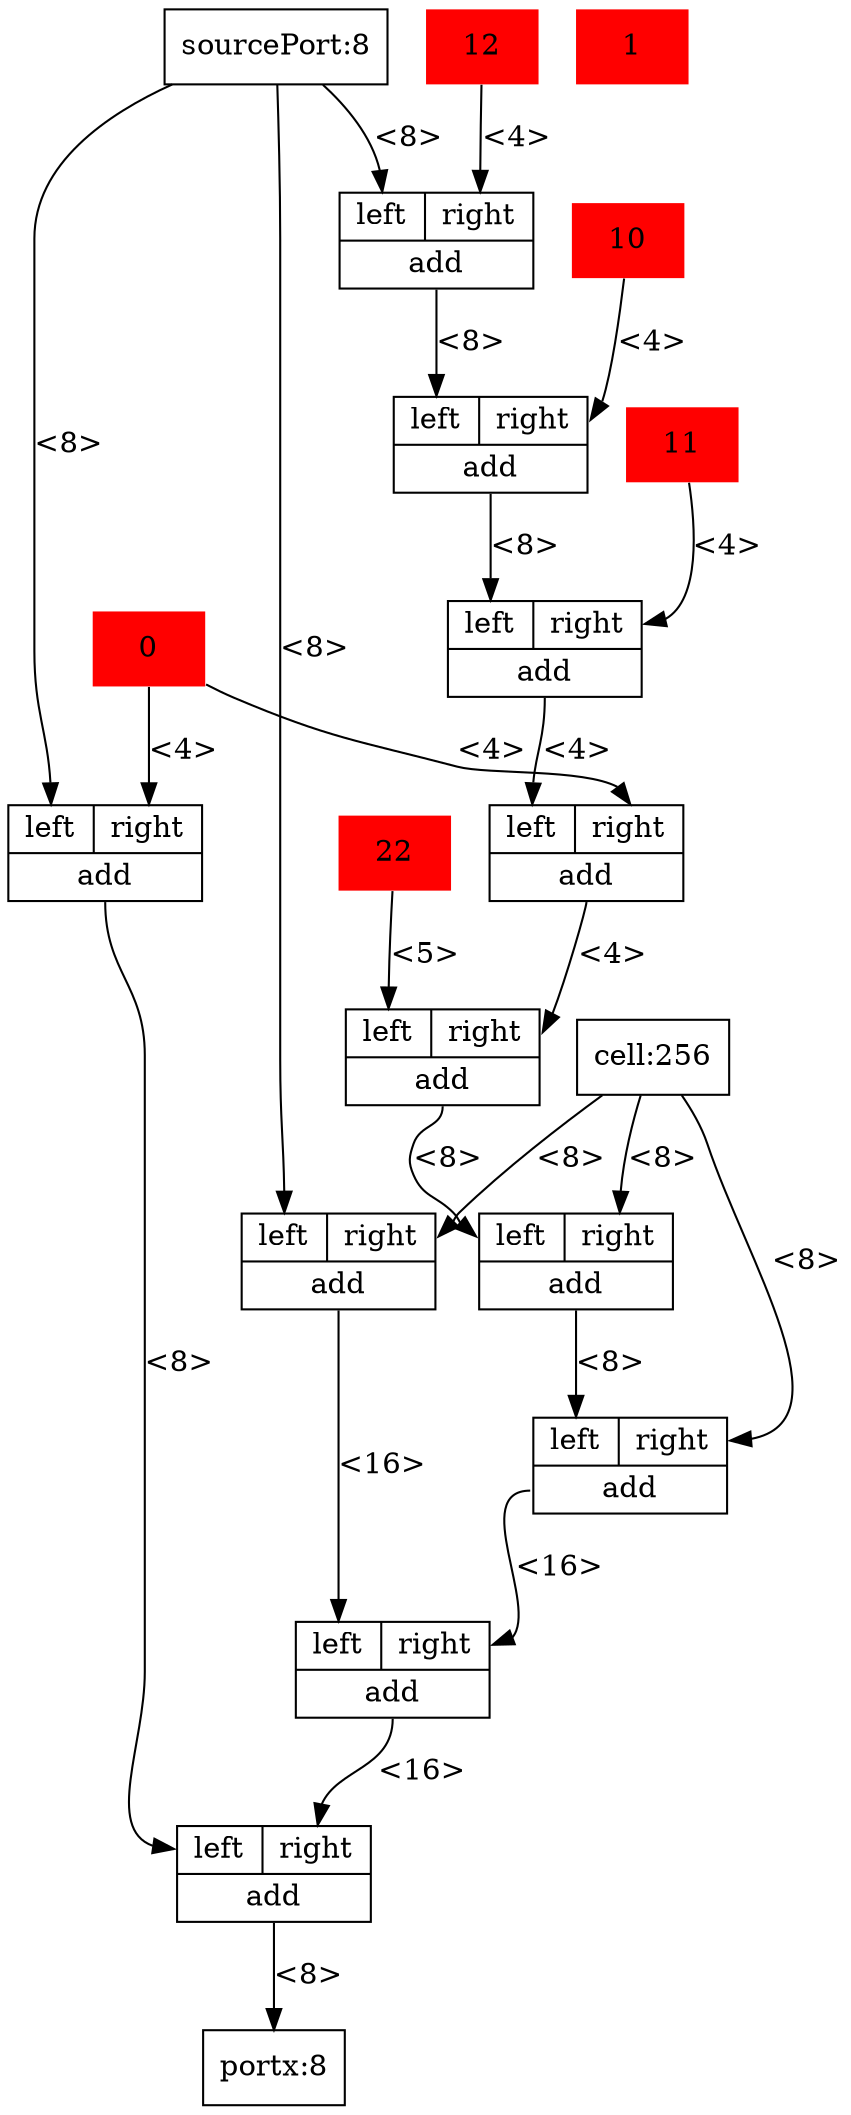 digraph packetarc {
node [shape=record];
out_2 [label="portx:8"];
c_3 [label="22" shape=plaintext color="red" style="filled"];
opadd_4 [label="{{<left> left | <right> right} | <out> add}" debug="19 1"];
in_5 [label="sourcePort:8"];
c_6 [label="12" shape=plaintext color="red" style="filled"];
opadd_7 [label="{{<left> left | <right> right} | <out> add}" debug="19 1"];
c_8 [label="10" shape=plaintext color="red" style="filled"];
opadd_9 [label="{{<left> left | <right> right} | <out> add}" debug="19 1"];
c_10 [label="11" shape=plaintext color="red" style="filled"];
opadd_11 [label="{{<left> left | <right> right} | <out> add}" debug="19 1"];
c_12 [label="0" shape=plaintext color="red" style="filled"];
c_13 [label="1" shape=plaintext color="red" style="filled"];
opadd_14 [label="{{<left> left | <right> right} | <out> add}" debug="19 1"];
opadd_16 [label="{{<left> left | <right> right} | <out> add}" debug="19 1"];
opadd_18 [label="{{<left> left | <right> right} | <out> add}" debug="19 1"];
opadd_19 [label="{{<left> left | <right> right} | <out> add}" debug="19 1"];
opadd_20 [label="{{<left> left | <right> right} | <out> add}" debug="19 1"];
opadd_21 [label="{{<left> left | <right> right} | <out> add}" debug="19 1"];
opadd_22 [label="{{<left> left | <right> right} | <out> add}" debug="19 1"];
in_19 [label="cell:256"];
in_19->opadd_18:right[label="<8>"];
in_19->opadd_16:right[label="<8>"];
c_10->opadd_11:right[label="<4>"];
c_8->opadd_9:right[label="<4>"];
c_6->opadd_7:right[label="<4>"];
in_5->opadd_7:left[label="<8>"];
opadd_7:out->opadd_9:left[label="<8>"];
opadd_9:out->opadd_11:left[label="<8>"];
opadd_11:out->opadd_4:left[label="<4>"];
c_12->opadd_4:right[label="<4>"];
opadd_4:out->opadd_14:right[label="<4>"];
c_3->opadd_14:left[label="<5>"];
opadd_14:out->opadd_16:left[label="<8>"];
opadd_16:out->opadd_18:left[label="<8>"];
opadd_18:out->opadd_19:right[label="<16>"];
opadd_19:out->opadd_22:right[label="<16>"];
in_5->opadd_20:left[label="<8>"];
in_19->opadd_20:right[label="<8>"];
opadd_20:out->opadd_19:left[label="<16>"];
in_5->opadd_21:left[label="<8>"];
c_12->opadd_21:right[label="<4>"];
opadd_21:out->opadd_22:left[label="<8>"];
opadd_22:out->out_2[label="<8>"];
}
